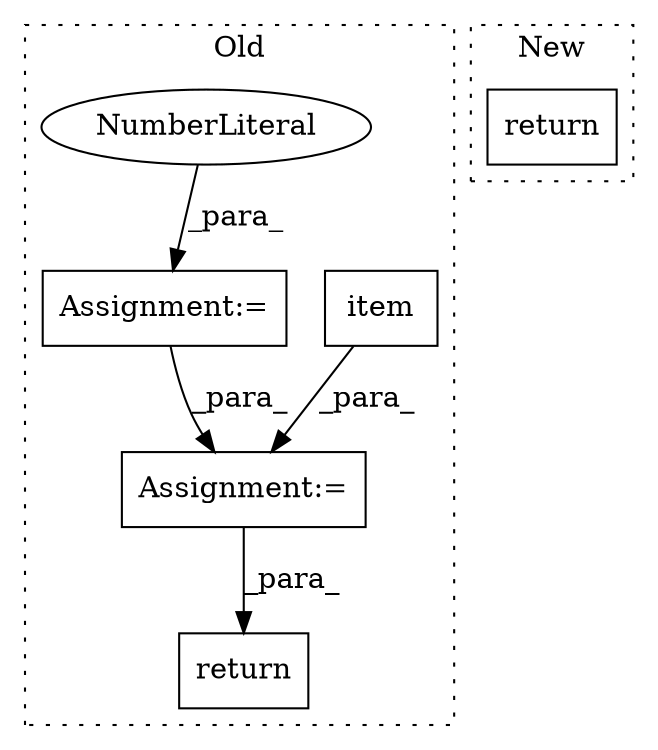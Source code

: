 digraph G {
subgraph cluster0 {
1 [label="item" a="32" s="2885" l="6" shape="box"];
3 [label="Assignment:=" a="7" s="2867" l="2" shape="box"];
4 [label="return" a="41" s="2903" l="7" shape="box"];
5 [label="Assignment:=" a="7" s="2399" l="1" shape="box"];
6 [label="NumberLiteral" a="34" s="2400" l="1" shape="ellipse"];
label = "Old";
style="dotted";
}
subgraph cluster1 {
2 [label="return" a="41" s="2788" l="7" shape="box"];
label = "New";
style="dotted";
}
1 -> 3 [label="_para_"];
3 -> 4 [label="_para_"];
5 -> 3 [label="_para_"];
6 -> 5 [label="_para_"];
}